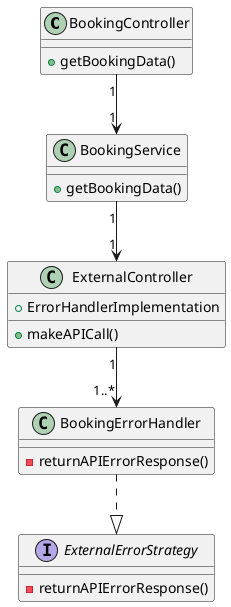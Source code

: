 @startuml
'Booking is een voorbeeld in deze diagram; het kan een ander externe api zjn
class BookingController{
    + getBookingData()
}

class BookingService{
 + getBookingData()
}

class ExternalController{
+ ErrorHandlerImplementation
+ makeAPICall()
}

interface ExternalErrorStrategy{
- returnAPIErrorResponse()
}

class BookingErrorHandler{
- returnAPIErrorResponse()
}

BookingController "1" --> "1" BookingService
BookingService "1" --> "1" ExternalController

ExternalController "1" --> "1..*" BookingErrorHandler
BookingErrorHandler ..|> ExternalErrorStrategy

@enduml